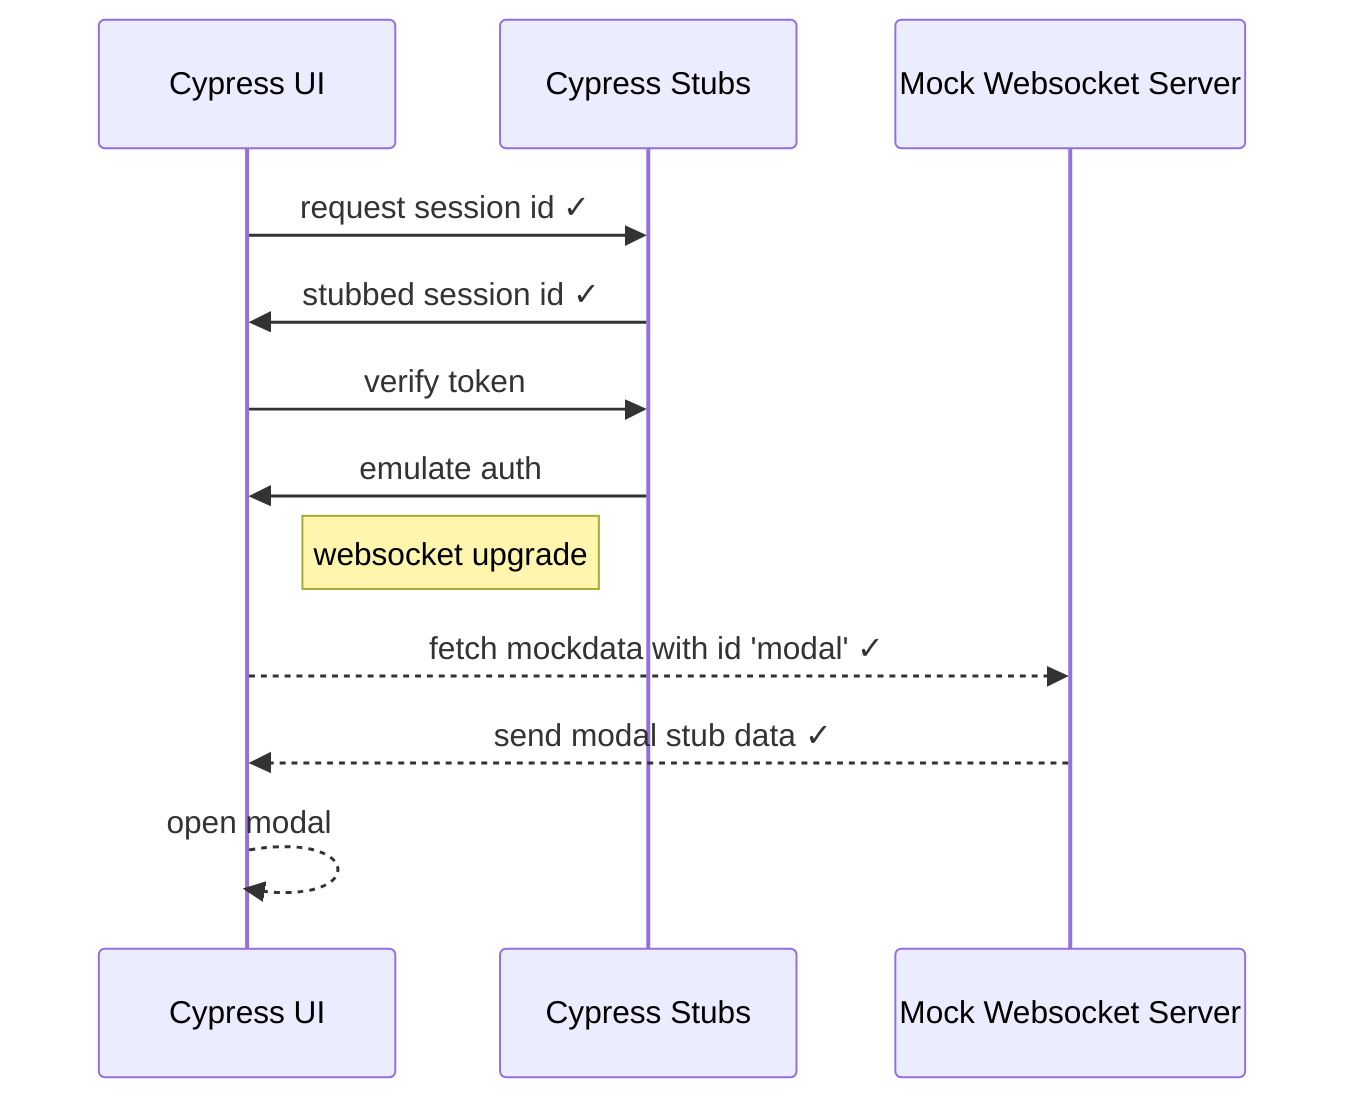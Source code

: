 sequenceDiagram
    participant ui as Cypress UI
    participant stubs as Cypress Stubs
    participant mocksocket as Mock Websocket Server
    ui ->> stubs: request session id ✓
    stubs ->> ui: stubbed session id ✓
    ui ->> stubs: verify token
    stubs ->> ui: emulate  auth
    note left of stubs: websocket upgrade
    ui -->> mocksocket: fetch mockdata with id 'modal' ✓
    mocksocket -->> ui: send modal stub data ✓
    ui -->> ui: open modal